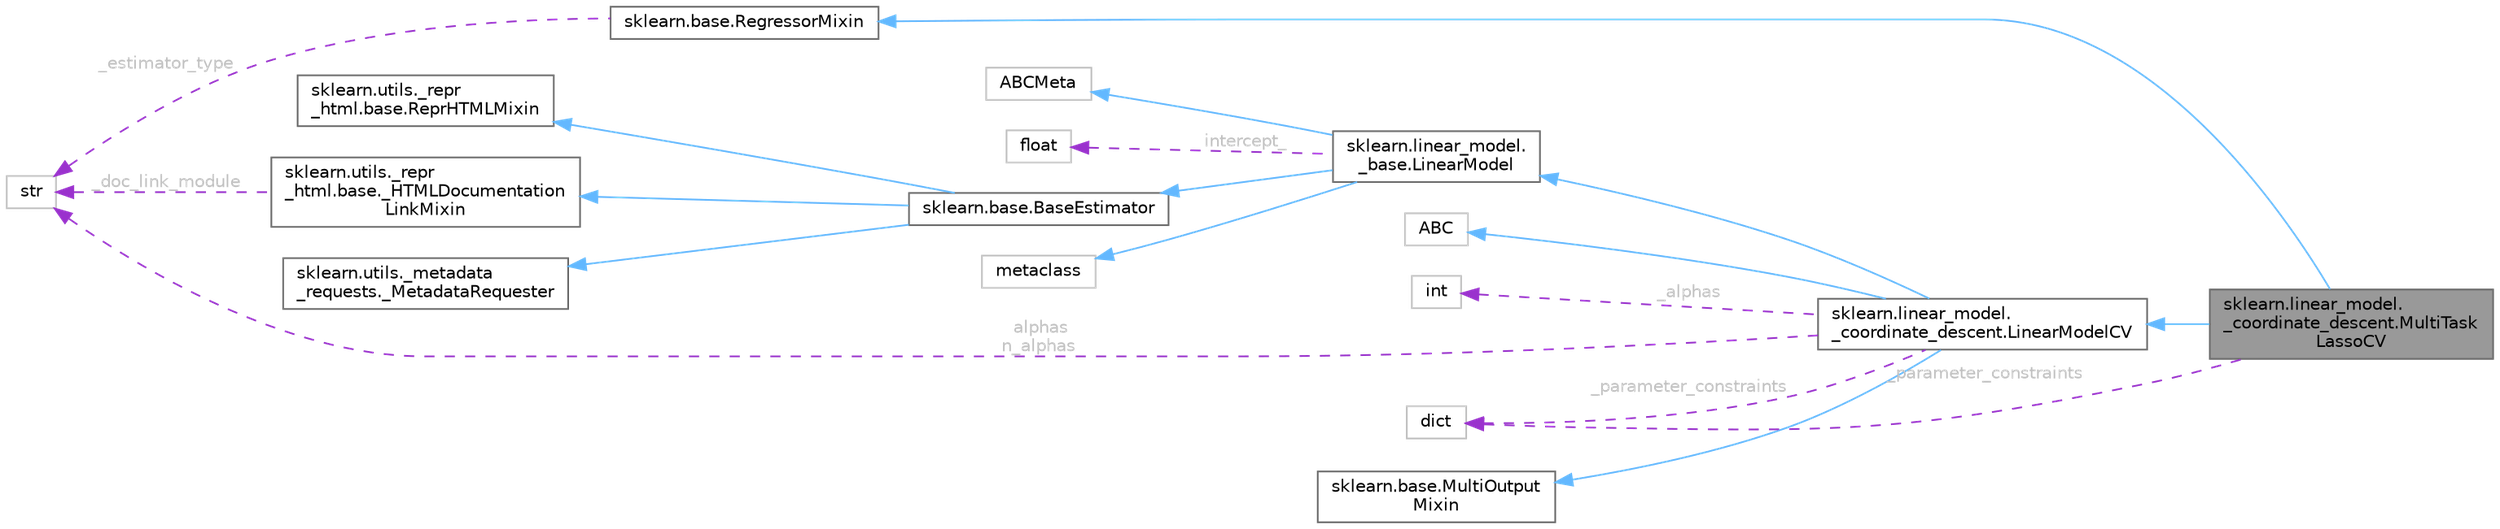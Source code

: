 digraph "sklearn.linear_model._coordinate_descent.MultiTaskLassoCV"
{
 // LATEX_PDF_SIZE
  bgcolor="transparent";
  edge [fontname=Helvetica,fontsize=10,labelfontname=Helvetica,labelfontsize=10];
  node [fontname=Helvetica,fontsize=10,shape=box,height=0.2,width=0.4];
  rankdir="LR";
  Node1 [id="Node000001",label="sklearn.linear_model.\l_coordinate_descent.MultiTask\lLassoCV",height=0.2,width=0.4,color="gray40", fillcolor="grey60", style="filled", fontcolor="black",tooltip=" "];
  Node2 -> Node1 [id="edge1_Node000001_Node000002",dir="back",color="steelblue1",style="solid",tooltip=" "];
  Node2 [id="Node000002",label="sklearn.base.RegressorMixin",height=0.2,width=0.4,color="gray40", fillcolor="white", style="filled",URL="$df/d64/classsklearn_1_1base_1_1RegressorMixin.html",tooltip=" "];
  Node3 -> Node2 [id="edge2_Node000002_Node000003",dir="back",color="darkorchid3",style="dashed",tooltip=" ",label=" _estimator_type",fontcolor="grey" ];
  Node3 [id="Node000003",label="str",height=0.2,width=0.4,color="grey75", fillcolor="white", style="filled",tooltip=" "];
  Node4 -> Node1 [id="edge3_Node000001_Node000004",dir="back",color="steelblue1",style="solid",tooltip=" "];
  Node4 [id="Node000004",label="sklearn.linear_model.\l_coordinate_descent.LinearModelCV",height=0.2,width=0.4,color="gray40", fillcolor="white", style="filled",URL="$d1/d60/classsklearn_1_1linear__model_1_1__coordinate__descent_1_1LinearModelCV.html",tooltip=" "];
  Node5 -> Node4 [id="edge4_Node000004_Node000005",dir="back",color="steelblue1",style="solid",tooltip=" "];
  Node5 [id="Node000005",label="sklearn.base.MultiOutput\lMixin",height=0.2,width=0.4,color="gray40", fillcolor="white", style="filled",URL="$d4/d1c/classsklearn_1_1base_1_1MultiOutputMixin.html",tooltip=" "];
  Node6 -> Node4 [id="edge5_Node000004_Node000006",dir="back",color="steelblue1",style="solid",tooltip=" "];
  Node6 [id="Node000006",label="sklearn.linear_model.\l_base.LinearModel",height=0.2,width=0.4,color="gray40", fillcolor="white", style="filled",URL="$de/d80/classsklearn_1_1linear__model_1_1__base_1_1LinearModel.html",tooltip=" "];
  Node7 -> Node6 [id="edge6_Node000006_Node000007",dir="back",color="steelblue1",style="solid",tooltip=" "];
  Node7 [id="Node000007",label="sklearn.base.BaseEstimator",height=0.2,width=0.4,color="gray40", fillcolor="white", style="filled",URL="$d3/d20/classsklearn_1_1base_1_1BaseEstimator.html",tooltip=" "];
  Node8 -> Node7 [id="edge7_Node000007_Node000008",dir="back",color="steelblue1",style="solid",tooltip=" "];
  Node8 [id="Node000008",label="sklearn.utils._repr\l_html.base.ReprHTMLMixin",height=0.2,width=0.4,color="gray40", fillcolor="white", style="filled",URL="$d3/d50/classsklearn_1_1utils_1_1__repr__html_1_1base_1_1ReprHTMLMixin.html",tooltip=" "];
  Node9 -> Node7 [id="edge8_Node000007_Node000009",dir="back",color="steelblue1",style="solid",tooltip=" "];
  Node9 [id="Node000009",label="sklearn.utils._repr\l_html.base._HTMLDocumentation\lLinkMixin",height=0.2,width=0.4,color="gray40", fillcolor="white", style="filled",URL="$d5/d05/classsklearn_1_1utils_1_1__repr__html_1_1base_1_1__HTMLDocumentationLinkMixin.html",tooltip=" "];
  Node3 -> Node9 [id="edge9_Node000009_Node000003",dir="back",color="darkorchid3",style="dashed",tooltip=" ",label=" _doc_link_module",fontcolor="grey" ];
  Node10 -> Node7 [id="edge10_Node000007_Node000010",dir="back",color="steelblue1",style="solid",tooltip=" "];
  Node10 [id="Node000010",label="sklearn.utils._metadata\l_requests._MetadataRequester",height=0.2,width=0.4,color="gray40", fillcolor="white", style="filled",URL="$d6/dfa/classsklearn_1_1utils_1_1__metadata__requests_1_1__MetadataRequester.html",tooltip=" "];
  Node11 -> Node6 [id="edge11_Node000006_Node000011",dir="back",color="steelblue1",style="solid",tooltip=" "];
  Node11 [id="Node000011",label="metaclass",height=0.2,width=0.4,color="grey75", fillcolor="white", style="filled",URL="$d1/d9a/classmetaclass.html",tooltip=" "];
  Node12 -> Node6 [id="edge12_Node000006_Node000012",dir="back",color="steelblue1",style="solid",tooltip=" "];
  Node12 [id="Node000012",label="ABCMeta",height=0.2,width=0.4,color="grey75", fillcolor="white", style="filled",URL="$df/d42/classABCMeta.html",tooltip=" "];
  Node13 -> Node6 [id="edge13_Node000006_Node000013",dir="back",color="darkorchid3",style="dashed",tooltip=" ",label=" intercept_",fontcolor="grey" ];
  Node13 [id="Node000013",label="float",height=0.2,width=0.4,color="grey75", fillcolor="white", style="filled",tooltip=" "];
  Node14 -> Node4 [id="edge14_Node000004_Node000014",dir="back",color="steelblue1",style="solid",tooltip=" "];
  Node14 [id="Node000014",label="ABC",height=0.2,width=0.4,color="grey75", fillcolor="white", style="filled",URL="$dd/d9b/classABC.html",tooltip=" "];
  Node15 -> Node4 [id="edge15_Node000004_Node000015",dir="back",color="darkorchid3",style="dashed",tooltip=" ",label=" _parameter_constraints",fontcolor="grey" ];
  Node15 [id="Node000015",label="dict",height=0.2,width=0.4,color="grey75", fillcolor="white", style="filled",tooltip=" "];
  Node3 -> Node4 [id="edge16_Node000004_Node000003",dir="back",color="darkorchid3",style="dashed",tooltip=" ",label=" alphas\nn_alphas",fontcolor="grey" ];
  Node16 -> Node4 [id="edge17_Node000004_Node000016",dir="back",color="darkorchid3",style="dashed",tooltip=" ",label=" _alphas",fontcolor="grey" ];
  Node16 [id="Node000016",label="int",height=0.2,width=0.4,color="grey75", fillcolor="white", style="filled",tooltip=" "];
  Node15 -> Node1 [id="edge18_Node000001_Node000015",dir="back",color="darkorchid3",style="dashed",tooltip=" ",label=" _parameter_constraints",fontcolor="grey" ];
}
